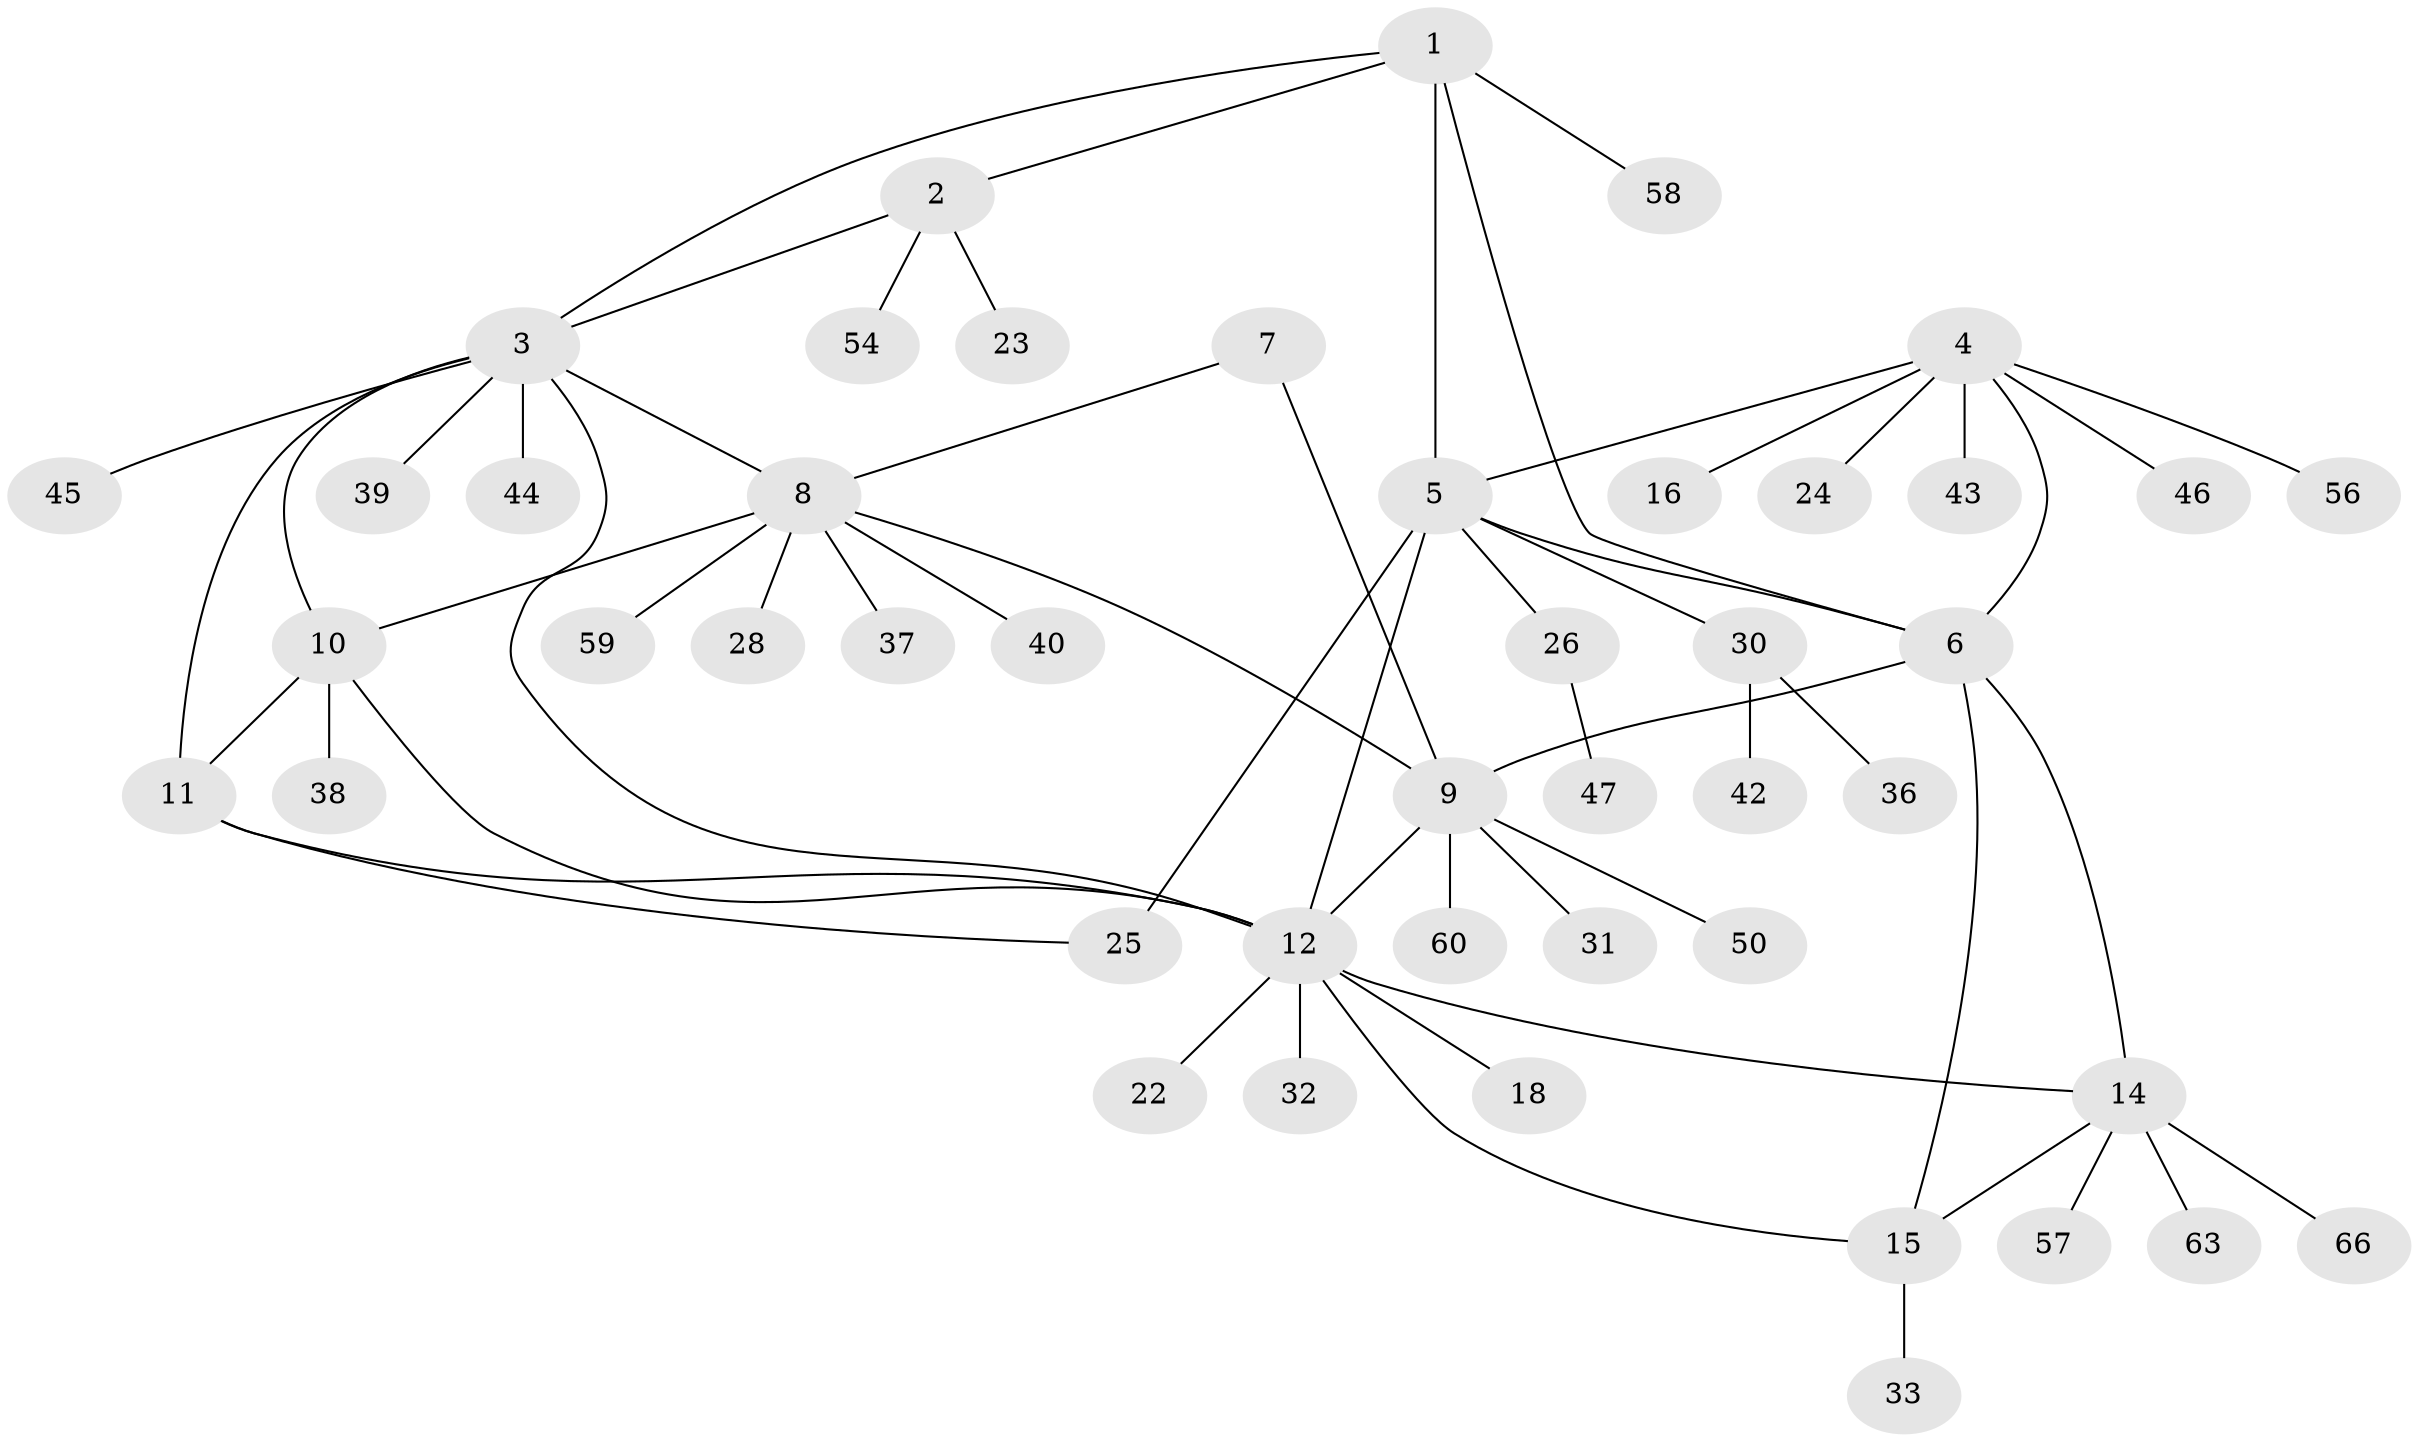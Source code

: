 // original degree distribution, {6: 0.06060606060606061, 4: 0.045454545454545456, 10: 0.015151515151515152, 7: 0.030303030303030304, 8: 0.030303030303030304, 5: 0.030303030303030304, 2: 0.12121212121212122, 9: 0.015151515151515152, 1: 0.5757575757575758, 3: 0.07575757575757576}
// Generated by graph-tools (version 1.1) at 2025/19/03/04/25 18:19:55]
// undirected, 46 vertices, 60 edges
graph export_dot {
graph [start="1"]
  node [color=gray90,style=filled];
  1 [super="+21"];
  2;
  3 [super="+34+64+52+41"];
  4;
  5;
  6 [super="+27"];
  7;
  8 [super="+29+19"];
  9;
  10;
  11;
  12 [super="+20+13"];
  14;
  15 [super="+35+17+55+53+61+62"];
  16;
  18;
  22;
  23;
  24;
  25 [super="+49"];
  26;
  28;
  30;
  31;
  32;
  33;
  36;
  37;
  38 [super="+51"];
  39;
  40;
  42;
  43;
  44;
  45;
  46;
  47;
  50;
  54;
  56;
  57;
  58;
  59;
  60;
  63;
  66;
  1 -- 2;
  1 -- 3;
  1 -- 5;
  1 -- 58;
  1 -- 6;
  2 -- 3;
  2 -- 23;
  2 -- 54;
  3 -- 8;
  3 -- 10;
  3 -- 44;
  3 -- 11;
  3 -- 39;
  3 -- 45;
  3 -- 12;
  4 -- 5;
  4 -- 6;
  4 -- 16;
  4 -- 24;
  4 -- 43;
  4 -- 46;
  4 -- 56;
  5 -- 6;
  5 -- 12 [weight=2];
  5 -- 26;
  5 -- 30;
  5 -- 25;
  6 -- 9;
  6 -- 14;
  6 -- 15;
  7 -- 8;
  7 -- 9;
  8 -- 9;
  8 -- 10;
  8 -- 28;
  8 -- 59;
  8 -- 40;
  8 -- 37;
  9 -- 31;
  9 -- 50;
  9 -- 60;
  9 -- 12;
  10 -- 11;
  10 -- 12;
  10 -- 38;
  11 -- 12;
  11 -- 25;
  12 -- 22;
  12 -- 32;
  12 -- 18;
  12 -- 14;
  12 -- 15;
  14 -- 15;
  14 -- 57;
  14 -- 63;
  14 -- 66;
  15 -- 33;
  26 -- 47;
  30 -- 36;
  30 -- 42;
}

